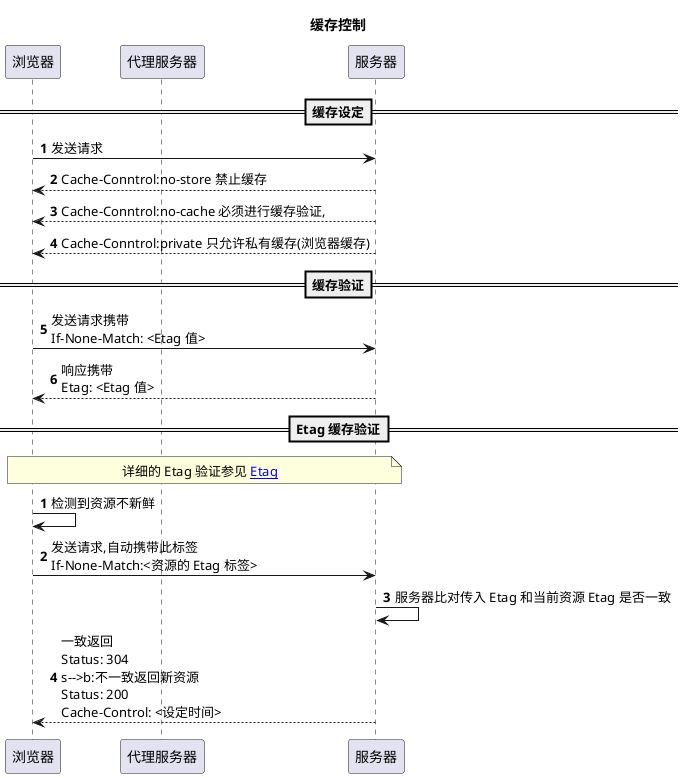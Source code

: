@startuml
title 缓存控制
participant "浏览器" as b
participant "代理服务器" as p
participant "服务器" as s



==缓存设定==
autonumber
b->s:发送请求
s-->b:Cache-Conntrol:no-store 禁止缓存
s-->b:Cache-Conntrol:no-cache 必须进行缓存验证,
s-->b:Cache-Conntrol:private 只允许私有缓存(浏览器缓存)


==缓存验证==
b->s:发送请求携带\n\
If-None-Match: <Etag 值>
s-->b:响应携带\n\
Etag: <Etag 值>


==Etag 缓存验证==
note over b,s
详细的 Etag 验证参见 [[https://tools.ietf.org/html/rfc7232#section-2.3 Etag]]
end note

autonumber
b->b:检测到资源不新鲜
b->s:发送请求,自动携带此标签\n\
If-None-Match:<资源的 Etag 标签> 
s->s:服务器比对传入 Etag 和当前资源 Etag 是否一致
s-->b:一致返回\n\
Status: 304 \n\
s-->b:不一致返回新资源\n\
Status: 200 \n\
Cache-Control: <设定时间>
@enduml